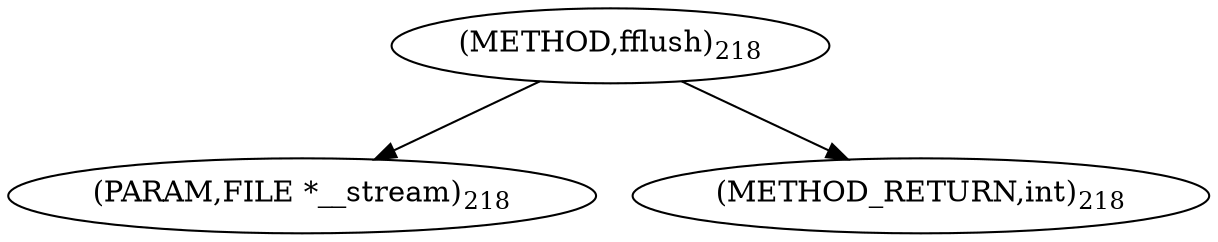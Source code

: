 digraph "fflush" {  
"30134" [label = <(METHOD,fflush)<SUB>218</SUB>> ]
"30135" [label = <(PARAM,FILE *__stream)<SUB>218</SUB>> ]
"30136" [label = <(METHOD_RETURN,int)<SUB>218</SUB>> ]
  "30134" -> "30135" 
  "30134" -> "30136" 
}
